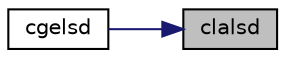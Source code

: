 digraph "clalsd"
{
 // LATEX_PDF_SIZE
  edge [fontname="Helvetica",fontsize="10",labelfontname="Helvetica",labelfontsize="10"];
  node [fontname="Helvetica",fontsize="10",shape=record];
  rankdir="RL";
  Node1 [label="clalsd",height=0.2,width=0.4,color="black", fillcolor="grey75", style="filled", fontcolor="black",tooltip="CLALSD uses the singular value decomposition of A to solve the least squares problem."];
  Node1 -> Node2 [dir="back",color="midnightblue",fontsize="10",style="solid",fontname="Helvetica"];
  Node2 [label="cgelsd",height=0.2,width=0.4,color="black", fillcolor="white", style="filled",URL="$cgelsd_8f.html#abe955d518aa1f5fec04eb13fb9ee56c2",tooltip="CGELSD computes the minimum-norm solution to a linear least squares problem for GE matrices"];
}
